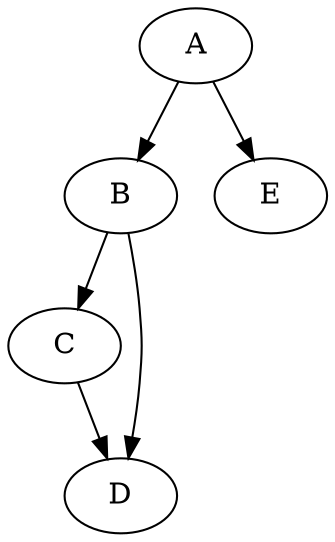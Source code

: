 digraph OneRoot {
    A [Weight = 2];
    B [Weight = 3];
    C [Weight = 1];
    D [Weight = 4];
    E [Weight = 2];

    A -> B [Weight = 3];
    B -> C [Weight = 2];
    C -> D [Weight = 3];
    B -> D [Weight = 1];
    A -> E [Weight = 10];
}
